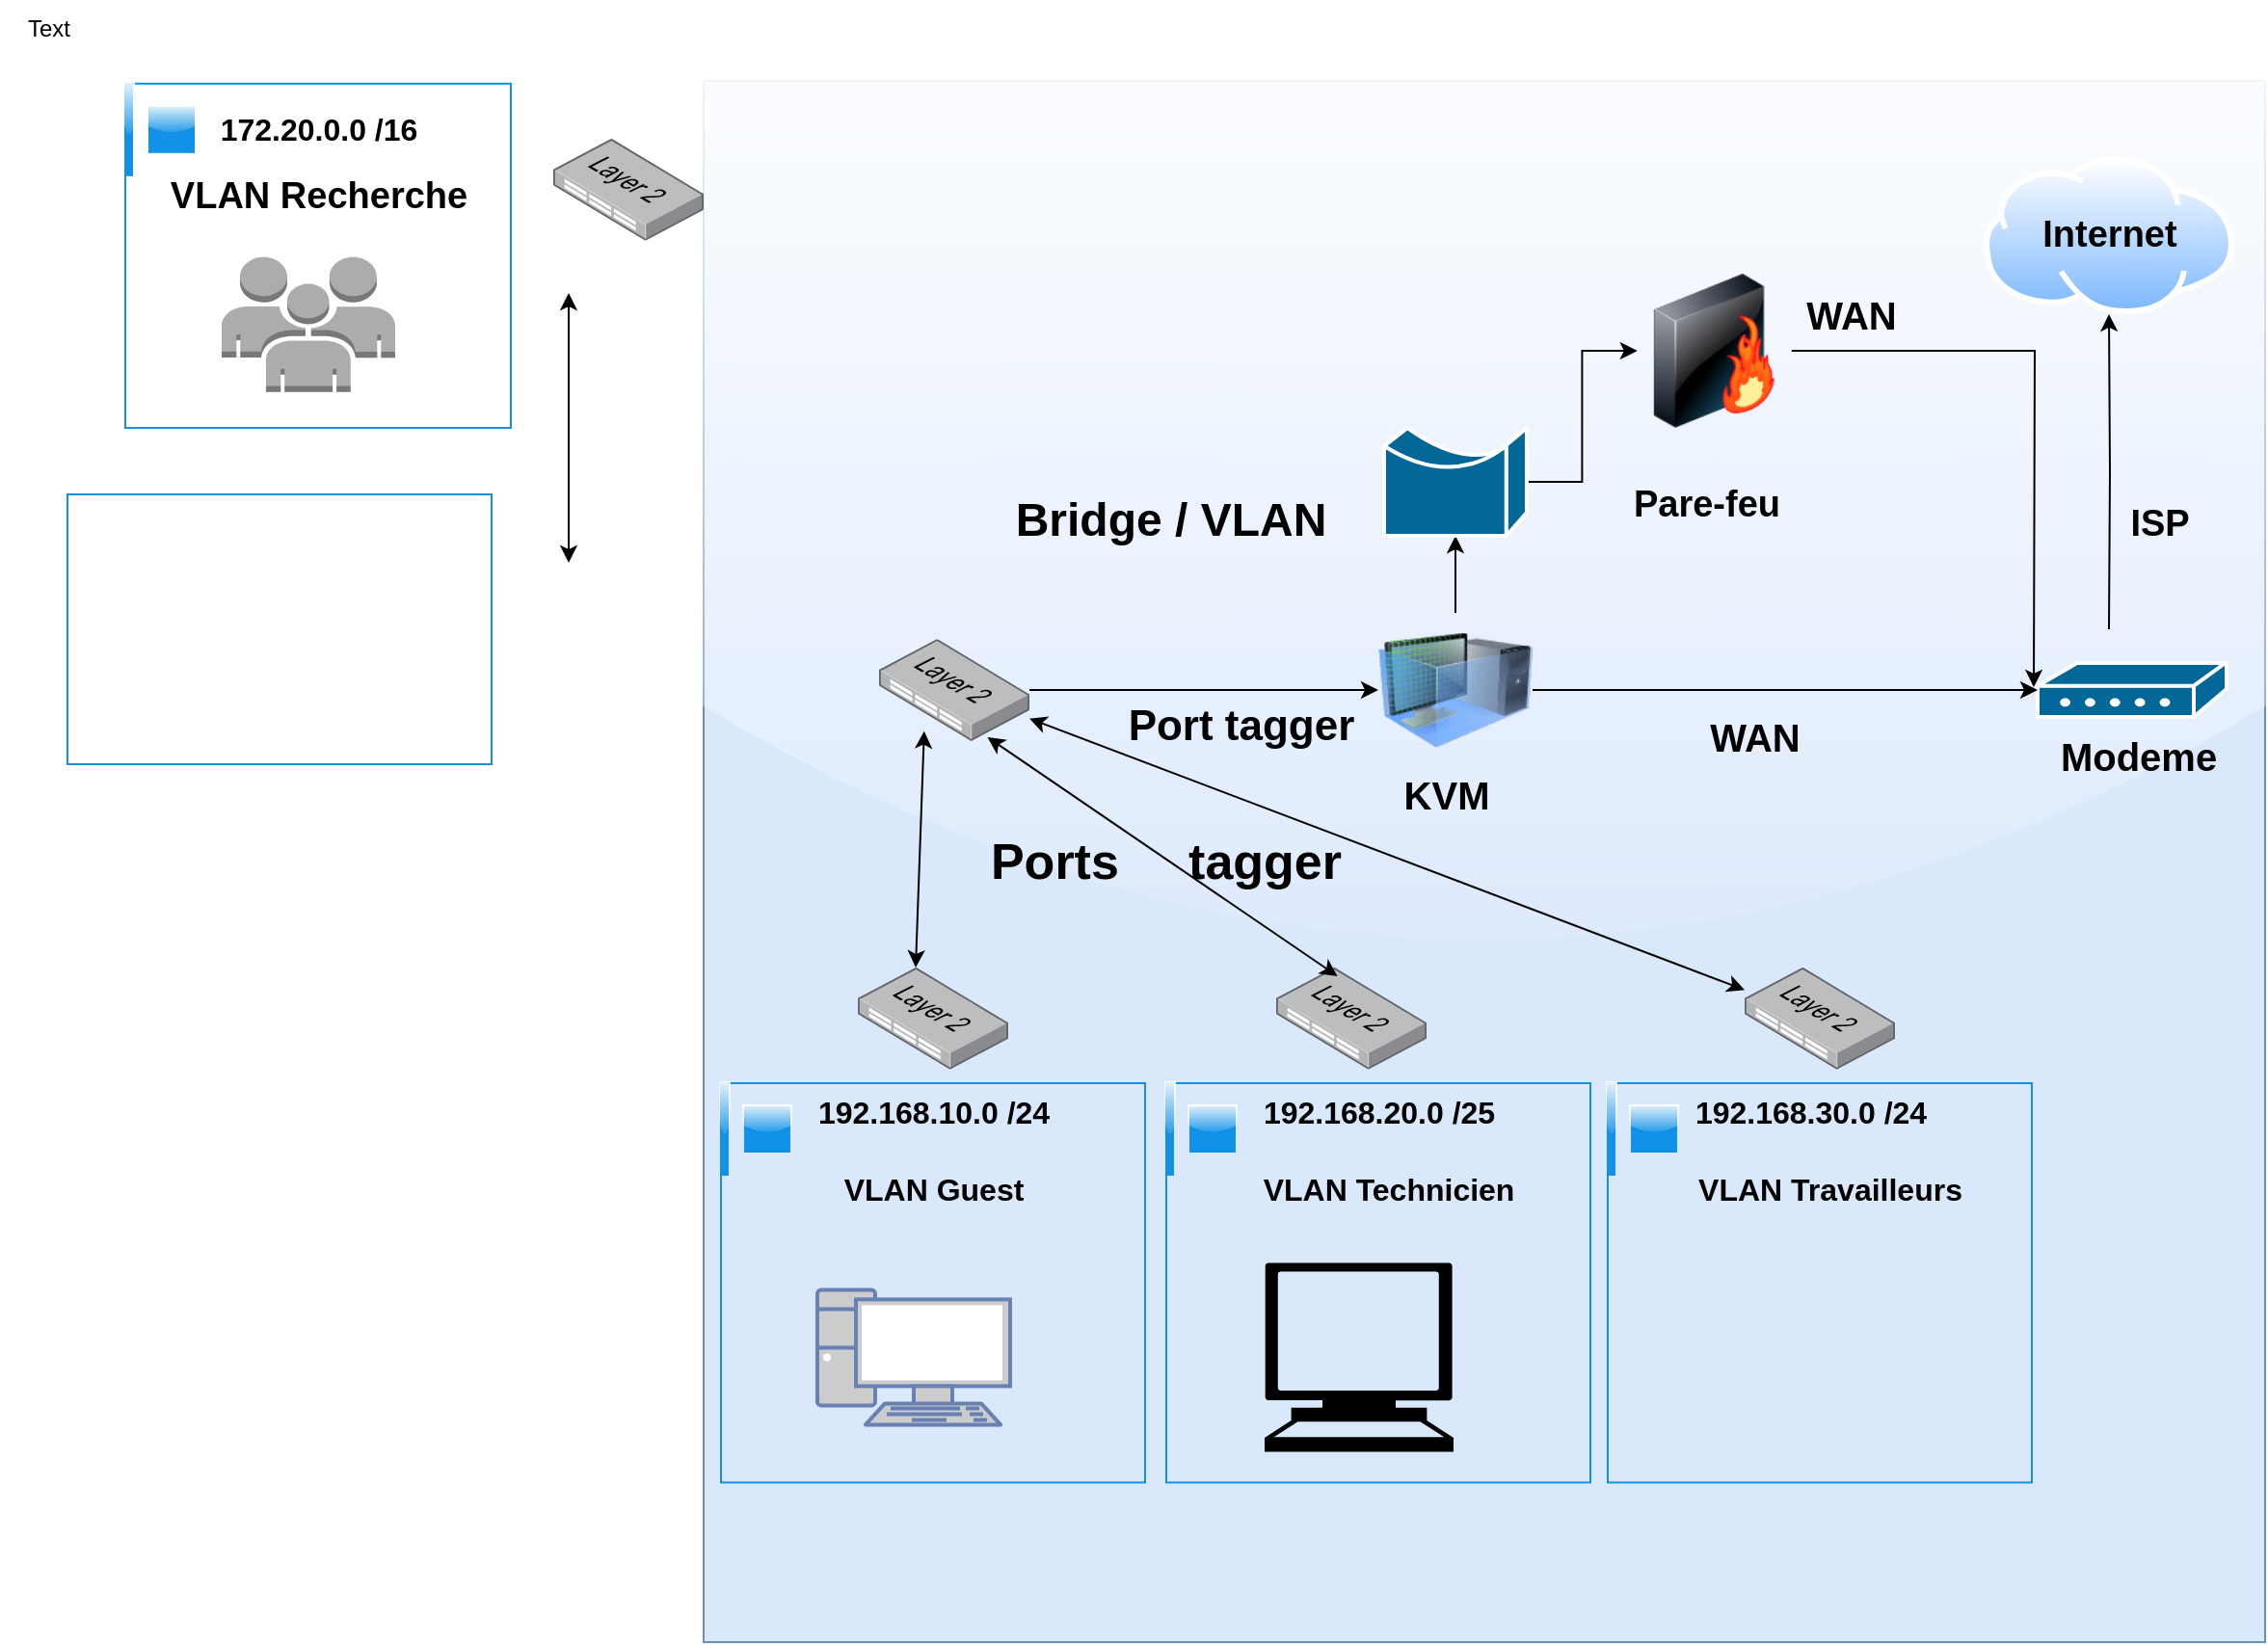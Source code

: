 <mxfile version="26.0.11">
  <diagram name="Page-1" id="ciRVs-w4cNIXQWkYEMPc">
    <mxGraphModel dx="1850" dy="1838" grid="1" gridSize="10" guides="1" tooltips="1" connect="1" arrows="1" fold="1" page="1" pageScale="1" pageWidth="850" pageHeight="1100" math="0" shadow="0">
      <root>
        <mxCell id="0" />
        <mxCell id="1" parent="0" />
        <mxCell id="GWbA9KfsbiXijk1qvNTp-13" value="" style="whiteSpace=wrap;html=1;aspect=fixed;shadow=0;glass=1;fillColor=#dae8fc;strokeColor=#6c8ebf;gradientColor=none;rounded=0;movable=0;resizable=0;rotatable=0;deletable=0;editable=0;locked=1;connectable=0;" parent="1" vertex="1">
          <mxGeometry x="50" y="-10" width="810" height="810" as="geometry" />
        </mxCell>
        <mxCell id="GWbA9KfsbiXijk1qvNTp-1" value="" style="image;points=[];aspect=fixed;html=1;align=center;shadow=0;dashed=0;image=img/lib/allied_telesis/switch/Switch_48_port_L2.svg;" parent="1" vertex="1">
          <mxGeometry x="347" y="450" width="78" height="52.8" as="geometry" />
        </mxCell>
        <mxCell id="GWbA9KfsbiXijk1qvNTp-2" value="" style="image;points=[];aspect=fixed;html=1;align=center;shadow=0;dashed=0;image=img/lib/allied_telesis/switch/Switch_48_port_L2.svg;" parent="1" vertex="1">
          <mxGeometry x="590" y="450" width="78" height="52.8" as="geometry" />
        </mxCell>
        <mxCell id="GWbA9KfsbiXijk1qvNTp-3" value="" style="image;points=[];aspect=fixed;html=1;align=center;shadow=0;dashed=0;image=img/lib/allied_telesis/switch/Switch_48_port_L2.svg;" parent="1" vertex="1">
          <mxGeometry x="130" y="450" width="78" height="52.8" as="geometry" />
        </mxCell>
        <mxCell id="GWbA9KfsbiXijk1qvNTp-27" style="rounded=0;orthogonalLoop=1;jettySize=auto;html=1;strokeColor=default;edgeStyle=orthogonalEdgeStyle;" parent="1" source="GWbA9KfsbiXijk1qvNTp-6" edge="1">
          <mxGeometry relative="1" as="geometry">
            <mxPoint x="740" y="304.5" as="targetPoint" />
          </mxGeometry>
        </mxCell>
        <mxCell id="GWbA9KfsbiXijk1qvNTp-6" value="" style="image;html=1;image=img/lib/clip_art/networking/Firewall-page1_128x128.png" parent="1" vertex="1">
          <mxGeometry x="534.4" y="90" width="80" height="80" as="geometry" />
        </mxCell>
        <mxCell id="GWbA9KfsbiXijk1qvNTp-28" style="edgeStyle=orthogonalEdgeStyle;rounded=0;orthogonalLoop=1;jettySize=auto;html=1;entryX=0.5;entryY=1;entryDx=0;entryDy=0;" parent="1" target="GWbA9KfsbiXijk1qvNTp-10" edge="1">
          <mxGeometry relative="1" as="geometry">
            <mxPoint x="779" y="274.5" as="sourcePoint" />
          </mxGeometry>
        </mxCell>
        <mxCell id="GWbA9KfsbiXijk1qvNTp-10" value="" style="image;aspect=fixed;perimeter=ellipsePerimeter;html=1;align=center;shadow=0;dashed=0;spacingTop=3;image=img/lib/active_directory/internet_cloud.svg;" parent="1" vertex="1">
          <mxGeometry x="714" y="29.05" width="130" height="81.9" as="geometry" />
        </mxCell>
        <mxCell id="GWbA9KfsbiXijk1qvNTp-11" value="&lt;b&gt;&lt;font style=&quot;font-size: 19px;&quot;&gt;Internet&lt;/font&gt;&lt;/b&gt;" style="text;html=1;align=center;verticalAlign=middle;resizable=0;points=[];autosize=1;strokeColor=none;fillColor=none;" parent="1" vertex="1">
          <mxGeometry x="734" y="50" width="90" height="40" as="geometry" />
        </mxCell>
        <mxCell id="GWbA9KfsbiXijk1qvNTp-12" value="&lt;font style=&quot;font-size: 20px;&quot;&gt;&lt;b&gt;Modeme&lt;/b&gt;&lt;/font&gt;" style="text;html=1;align=center;verticalAlign=middle;resizable=0;points=[];autosize=1;strokeColor=none;fillColor=none;" parent="1" vertex="1">
          <mxGeometry x="744" y="320" width="100" height="40" as="geometry" />
        </mxCell>
        <mxCell id="GWbA9KfsbiXijk1qvNTp-29" value="&lt;b&gt;&lt;font style=&quot;font-size: 19px;&quot;&gt;Pare-feu&lt;/font&gt;&lt;/b&gt;" style="text;html=1;align=center;verticalAlign=middle;resizable=0;points=[];autosize=1;strokeColor=none;fillColor=none;" parent="1" vertex="1">
          <mxGeometry x="520" y="190" width="100" height="40" as="geometry" />
        </mxCell>
        <mxCell id="GWbA9KfsbiXijk1qvNTp-48" value="&lt;b&gt;&lt;font style=&quot;font-size: 16px;&quot;&gt;192.168.10.0 /24&lt;/font&gt;&lt;/b&gt;" style="text;html=1;align=center;verticalAlign=middle;resizable=0;points=[];autosize=1;strokeColor=none;fillColor=none;rotation=0;" parent="1" vertex="1">
          <mxGeometry x="99" y="510" width="140" height="30" as="geometry" />
        </mxCell>
        <mxCell id="GWbA9KfsbiXijk1qvNTp-49" value="&lt;b&gt;&lt;font style=&quot;font-size: 20px;&quot;&gt;WAN&lt;br&gt;&lt;/font&gt;&lt;/b&gt;" style="text;html=1;align=center;verticalAlign=middle;resizable=0;points=[];autosize=1;strokeColor=none;fillColor=none;fontFamily=Helvetica;fontSize=12;fontColor=default;" parent="1" vertex="1">
          <mxGeometry x="610" y="90.7" width="70" height="40" as="geometry" />
        </mxCell>
        <mxCell id="GWbA9KfsbiXijk1qvNTp-51" value="&lt;b&gt;&lt;font style=&quot;font-size: 19px;&quot;&gt;ISP&lt;/font&gt;&lt;/b&gt;" style="text;html=1;align=center;verticalAlign=middle;resizable=0;points=[];autosize=1;strokeColor=none;fillColor=none;fontFamily=Helvetica;fontSize=12;fontColor=default;" parent="1" vertex="1">
          <mxGeometry x="780" y="200" width="50" height="40" as="geometry" />
        </mxCell>
        <mxCell id="GWbA9KfsbiXijk1qvNTp-54" value="&lt;b&gt;&lt;font style=&quot;font-size: 16px;&quot;&gt;VLAN Travailleurs&lt;br&gt;&lt;/font&gt;&lt;/b&gt;" style="text;html=1;align=center;verticalAlign=middle;resizable=0;points=[];autosize=1;strokeColor=none;fillColor=none;fontFamily=Helvetica;fontSize=12;fontColor=default;" parent="1" vertex="1">
          <mxGeometry x="554" y="550" width="160" height="30" as="geometry" />
        </mxCell>
        <mxCell id="GWbA9KfsbiXijk1qvNTp-55" value="&lt;b&gt;&lt;font style=&quot;font-size: 16px;&quot;&gt;VLAN Technicien&lt;br&gt;&lt;/font&gt;&lt;/b&gt;" style="text;html=1;align=center;verticalAlign=middle;resizable=0;points=[];autosize=1;strokeColor=none;fillColor=none;fontFamily=Helvetica;fontSize=12;fontColor=default;" parent="1" vertex="1">
          <mxGeometry x="330" y="550" width="150" height="30" as="geometry" />
        </mxCell>
        <mxCell id="GWbA9KfsbiXijk1qvNTp-56" value="&lt;b&gt;&lt;font style=&quot;font-size: 16px;&quot;&gt;VLAN Guest&lt;/font&gt;&lt;/b&gt;" style="text;html=1;align=center;verticalAlign=middle;resizable=0;points=[];autosize=1;strokeColor=none;fillColor=none;fontFamily=Helvetica;fontSize=12;fontColor=default;" parent="1" vertex="1">
          <mxGeometry x="109" y="550" width="120" height="30" as="geometry" />
        </mxCell>
        <mxCell id="GWbA9KfsbiXijk1qvNTp-58" value="" style="container=1;collapsible=0;expand=0;recursiveResize=0;html=1;whiteSpace=wrap;strokeColor=#1192E8;fillColor=none;strokeWidth=1;shadow=0;glass=1;align=center;verticalAlign=middle;fontFamily=Helvetica;fontSize=12;fontColor=default;" parent="1" vertex="1">
          <mxGeometry x="-280" y="204.5" width="220" height="140" as="geometry" />
        </mxCell>
        <mxCell id="GWbA9KfsbiXijk1qvNTp-62" value="" style="container=1;collapsible=0;expand=0;recursiveResize=0;html=1;whiteSpace=wrap;strokeColor=#1192E8;fillColor=none;strokeWidth=1;shadow=0;glass=1;align=center;verticalAlign=middle;fontFamily=Helvetica;fontSize=12;fontColor=default;" parent="1" vertex="1">
          <mxGeometry x="59" y="510" width="220" height="207.2" as="geometry" />
        </mxCell>
        <mxCell id="GWbA9KfsbiXijk1qvNTp-63" value="" style="shape=rect;fillColor=none;aspect=fixed;resizable=0;labelPosition=right;verticalLabelPosition=middle;align=left;verticalAlign=middle;strokeColor=none;part=1;spacingLeft=5;fontSize=14;shadow=0;glass=1;fontFamily=Helvetica;fontColor=default;" parent="GWbA9KfsbiXijk1qvNTp-62" vertex="1">
          <mxGeometry width="48" height="48" relative="1" as="geometry" />
        </mxCell>
        <mxCell id="GWbA9KfsbiXijk1qvNTp-64" value="" style="fillColor=#1192E8;shape=mxgraph.ibm_cloud.vlan;strokeColor=none;dashed=0;outlineConnect=0;html=1;labelPosition=center;verticalLabelPosition=bottom;verticalAlign=top;part=1;movable=0;resizable=0;rotatable=0;shadow=0;glass=1;align=center;fontFamily=Helvetica;fontSize=12;fontColor=default;" parent="GWbA9KfsbiXijk1qvNTp-63" vertex="1">
          <mxGeometry width="24" height="24" relative="1" as="geometry">
            <mxPoint x="12" y="12" as="offset" />
          </mxGeometry>
        </mxCell>
        <mxCell id="GWbA9KfsbiXijk1qvNTp-65" value="" style="shape=rect;fillColor=#1192E8;aspect=fixed;resizable=0;labelPosition=right;verticalLabelPosition=middle;align=left;verticalAlign=middle;strokeColor=none;part=1;spacingLeft=5;fontSize=14;shadow=0;glass=1;fontFamily=Helvetica;fontColor=default;" parent="GWbA9KfsbiXijk1qvNTp-62" vertex="1">
          <mxGeometry width="4" height="48" relative="1" as="geometry" />
        </mxCell>
        <mxCell id="GWbA9KfsbiXijk1qvNTp-75" value="" style="fontColor=#0066CC;verticalAlign=top;verticalLabelPosition=bottom;labelPosition=center;align=center;html=1;outlineConnect=0;fillColor=#CCCCCC;strokeColor=#6881B3;gradientColor=none;gradientDirection=north;strokeWidth=2;shape=mxgraph.networks.pc;shadow=0;glass=1;fontFamily=Helvetica;fontSize=12;" parent="GWbA9KfsbiXijk1qvNTp-62" vertex="1">
          <mxGeometry x="50" y="107.2" width="100" height="70" as="geometry" />
        </mxCell>
        <mxCell id="GWbA9KfsbiXijk1qvNTp-67" value="" style="container=1;collapsible=0;expand=0;recursiveResize=0;html=1;whiteSpace=wrap;strokeColor=#1192E8;fillColor=none;strokeWidth=1;shadow=0;glass=1;align=center;verticalAlign=middle;fontFamily=Helvetica;fontSize=12;fontColor=default;" parent="1" vertex="1">
          <mxGeometry x="290" y="510" width="220" height="207.2" as="geometry" />
        </mxCell>
        <mxCell id="GWbA9KfsbiXijk1qvNTp-68" value="" style="shape=rect;fillColor=none;aspect=fixed;resizable=0;labelPosition=right;verticalLabelPosition=middle;align=left;verticalAlign=middle;strokeColor=none;part=1;spacingLeft=5;fontSize=14;shadow=0;glass=1;fontFamily=Helvetica;fontColor=default;" parent="GWbA9KfsbiXijk1qvNTp-67" vertex="1">
          <mxGeometry width="48" height="48" relative="1" as="geometry" />
        </mxCell>
        <mxCell id="GWbA9KfsbiXijk1qvNTp-69" value="" style="fillColor=#1192E8;shape=mxgraph.ibm_cloud.vlan;strokeColor=none;dashed=0;outlineConnect=0;html=1;labelPosition=center;verticalLabelPosition=bottom;verticalAlign=top;part=1;movable=0;resizable=0;rotatable=0;shadow=0;glass=1;align=center;fontFamily=Helvetica;fontSize=12;fontColor=default;" parent="GWbA9KfsbiXijk1qvNTp-68" vertex="1">
          <mxGeometry width="24" height="24" relative="1" as="geometry">
            <mxPoint x="12" y="12" as="offset" />
          </mxGeometry>
        </mxCell>
        <mxCell id="GWbA9KfsbiXijk1qvNTp-70" value="" style="shape=rect;fillColor=#1192E8;aspect=fixed;resizable=0;labelPosition=right;verticalLabelPosition=middle;align=left;verticalAlign=middle;strokeColor=none;part=1;spacingLeft=5;fontSize=14;shadow=0;glass=1;fontFamily=Helvetica;fontColor=default;" parent="GWbA9KfsbiXijk1qvNTp-67" vertex="1">
          <mxGeometry width="4" height="48" relative="1" as="geometry" />
        </mxCell>
        <mxCell id="GWbA9KfsbiXijk1qvNTp-76" value="" style="shape=mxgraph.signs.tech.computer;html=1;pointerEvents=1;fillColor=#000000;strokeColor=none;verticalLabelPosition=bottom;verticalAlign=top;align=center;shadow=0;glass=1;fontFamily=Helvetica;fontSize=12;fontColor=default;" parent="GWbA9KfsbiXijk1qvNTp-67" vertex="1">
          <mxGeometry x="51" y="93.2" width="98" height="98" as="geometry" />
        </mxCell>
        <mxCell id="GWbA9KfsbiXijk1qvNTp-71" value="" style="container=1;collapsible=0;expand=0;recursiveResize=0;html=1;whiteSpace=wrap;strokeColor=#1192E8;fillColor=none;strokeWidth=1;shadow=0;glass=1;align=center;verticalAlign=middle;fontFamily=Helvetica;fontSize=12;fontColor=default;" parent="1" vertex="1">
          <mxGeometry x="519" y="510" width="220" height="207.2" as="geometry" />
        </mxCell>
        <mxCell id="GWbA9KfsbiXijk1qvNTp-72" value="" style="shape=rect;fillColor=none;aspect=fixed;resizable=0;labelPosition=right;verticalLabelPosition=middle;align=left;verticalAlign=middle;strokeColor=none;part=1;spacingLeft=5;fontSize=14;shadow=0;glass=1;fontFamily=Helvetica;fontColor=default;" parent="GWbA9KfsbiXijk1qvNTp-71" vertex="1">
          <mxGeometry width="48" height="48" relative="1" as="geometry" />
        </mxCell>
        <mxCell id="GWbA9KfsbiXijk1qvNTp-73" value="" style="fillColor=#1192E8;shape=mxgraph.ibm_cloud.vlan;strokeColor=none;dashed=0;outlineConnect=0;html=1;labelPosition=center;verticalLabelPosition=bottom;verticalAlign=top;part=1;movable=0;resizable=0;rotatable=0;shadow=0;glass=1;align=center;fontFamily=Helvetica;fontSize=12;fontColor=default;" parent="GWbA9KfsbiXijk1qvNTp-72" vertex="1">
          <mxGeometry width="24" height="24" relative="1" as="geometry">
            <mxPoint x="12" y="12" as="offset" />
          </mxGeometry>
        </mxCell>
        <mxCell id="GWbA9KfsbiXijk1qvNTp-74" value="" style="shape=rect;fillColor=#1192E8;aspect=fixed;resizable=0;labelPosition=right;verticalLabelPosition=middle;align=left;verticalAlign=middle;strokeColor=none;part=1;spacingLeft=5;fontSize=14;shadow=0;glass=1;fontFamily=Helvetica;fontColor=default;" parent="GWbA9KfsbiXijk1qvNTp-71" vertex="1">
          <mxGeometry width="4" height="48" relative="1" as="geometry" />
        </mxCell>
        <mxCell id="GWbA9KfsbiXijk1qvNTp-77" value="" style="shape=image;html=1;verticalAlign=top;verticalLabelPosition=bottom;labelBackgroundColor=#ffffff;imageAspect=0;aspect=fixed;image=https://cdn0.iconfinder.com/data/icons/job-seeker/256/laptop_job_seeker_employee_unemployee_work_1-128.png;shadow=0;glass=1;strokeColor=#6c8ebf;align=center;fontFamily=Helvetica;fontSize=12;fontColor=default;fillColor=#dae8fc;gradientColor=none;" parent="GWbA9KfsbiXijk1qvNTp-71" vertex="1">
          <mxGeometry x="46" y="77.2" width="128" height="128" as="geometry" />
        </mxCell>
        <mxCell id="GWbA9KfsbiXijk1qvNTp-85" value="" style="image;points=[];aspect=fixed;html=1;align=center;shadow=0;dashed=0;image=img/lib/allied_telesis/switch/Switch_48_port_L2.svg;" parent="1" vertex="1">
          <mxGeometry x="-28" y="20" width="78" height="52.8" as="geometry" />
        </mxCell>
        <mxCell id="hMHz2aZoxeg0Wyyos7mc-1" value="" style="endArrow=classic;startArrow=classic;html=1;rounded=0;" parent="1" edge="1">
          <mxGeometry width="50" height="50" relative="1" as="geometry">
            <mxPoint x="-20" y="240" as="sourcePoint" />
            <mxPoint x="-20" y="100" as="targetPoint" />
          </mxGeometry>
        </mxCell>
        <mxCell id="hMHz2aZoxeg0Wyyos7mc-6" value="" style="endArrow=classic;startArrow=classic;html=1;rounded=0;exitX=0.408;exitY=0.085;exitDx=0;exitDy=0;exitPerimeter=0;entryX=0.721;entryY=0.963;entryDx=0;entryDy=0;entryPerimeter=0;" parent="1" source="GWbA9KfsbiXijk1qvNTp-1" target="XgySS9arrPvJgRBEF-dN-1" edge="1">
          <mxGeometry width="50" height="50" relative="1" as="geometry">
            <mxPoint x="390" y="350" as="sourcePoint" />
            <mxPoint x="373.301" y="333.06" as="targetPoint" />
          </mxGeometry>
        </mxCell>
        <mxCell id="hMHz2aZoxeg0Wyyos7mc-7" value="" style="endArrow=classic;startArrow=classic;html=1;rounded=0;entryX=0.3;entryY=0.904;entryDx=0;entryDy=0;entryPerimeter=0;" parent="1" edge="1" target="XgySS9arrPvJgRBEF-dN-1">
          <mxGeometry width="50" height="50" relative="1" as="geometry">
            <mxPoint x="160" y="450" as="sourcePoint" />
            <mxPoint x="340" y="320" as="targetPoint" />
          </mxGeometry>
        </mxCell>
        <mxCell id="hMHz2aZoxeg0Wyyos7mc-8" value="" style="endArrow=classic;startArrow=classic;html=1;rounded=0;" parent="1" source="GWbA9KfsbiXijk1qvNTp-2" target="XgySS9arrPvJgRBEF-dN-1" edge="1">
          <mxGeometry width="50" height="50" relative="1" as="geometry">
            <mxPoint x="389" y="464" as="sourcePoint" />
            <mxPoint x="404.4" y="328.926" as="targetPoint" />
          </mxGeometry>
        </mxCell>
        <mxCell id="hMHz2aZoxeg0Wyyos7mc-9" value="" style="shape=mxgraph.cisco.modems_and_phones.modem;html=1;pointerEvents=1;dashed=0;fillColor=#036897;strokeColor=#ffffff;strokeWidth=2;verticalLabelPosition=bottom;verticalAlign=top;align=center;outlineConnect=0;" parent="1" vertex="1">
          <mxGeometry x="742" y="292" width="98" height="28" as="geometry" />
        </mxCell>
        <mxCell id="hMHz2aZoxeg0Wyyos7mc-11" value="Text" style="text;html=1;align=center;verticalAlign=middle;resizable=0;points=[];autosize=1;strokeColor=none;fillColor=none;" parent="1" vertex="1">
          <mxGeometry x="-315" y="-52" width="50" height="30" as="geometry" />
        </mxCell>
        <mxCell id="hMHz2aZoxeg0Wyyos7mc-12" value="" style="container=1;collapsible=0;expand=0;recursiveResize=0;html=1;whiteSpace=wrap;strokeColor=#1192E8;fillColor=none;strokeWidth=1;shadow=0;glass=1;align=center;verticalAlign=middle;fontFamily=Helvetica;fontSize=12;fontColor=default;" parent="1" vertex="1">
          <mxGeometry x="-250" y="-8.6" width="200" height="178.6" as="geometry" />
        </mxCell>
        <mxCell id="hMHz2aZoxeg0Wyyos7mc-13" value="" style="shape=rect;fillColor=none;aspect=fixed;resizable=0;labelPosition=right;verticalLabelPosition=middle;align=left;verticalAlign=middle;strokeColor=none;part=1;spacingLeft=5;fontSize=14;shadow=0;glass=1;fontFamily=Helvetica;fontColor=default;" parent="hMHz2aZoxeg0Wyyos7mc-12" vertex="1">
          <mxGeometry width="48" height="48" relative="1" as="geometry" />
        </mxCell>
        <mxCell id="hMHz2aZoxeg0Wyyos7mc-14" value="" style="fillColor=#1192E8;shape=mxgraph.ibm_cloud.vlan;strokeColor=none;dashed=0;outlineConnect=0;html=1;labelPosition=center;verticalLabelPosition=bottom;verticalAlign=top;part=1;movable=0;resizable=0;rotatable=0;shadow=0;glass=1;align=center;fontFamily=Helvetica;fontSize=12;fontColor=default;" parent="hMHz2aZoxeg0Wyyos7mc-13" vertex="1">
          <mxGeometry width="24" height="24" relative="1" as="geometry">
            <mxPoint x="12" y="12" as="offset" />
          </mxGeometry>
        </mxCell>
        <mxCell id="hMHz2aZoxeg0Wyyos7mc-15" value="" style="shape=rect;fillColor=#1192E8;aspect=fixed;resizable=0;labelPosition=right;verticalLabelPosition=middle;align=left;verticalAlign=middle;strokeColor=none;part=1;spacingLeft=5;fontSize=14;shadow=0;glass=1;fontFamily=Helvetica;fontColor=default;" parent="hMHz2aZoxeg0Wyyos7mc-12" vertex="1">
          <mxGeometry width="4" height="48" relative="1" as="geometry" />
        </mxCell>
        <mxCell id="hMHz2aZoxeg0Wyyos7mc-16" value="" style="outlineConnect=0;dashed=0;verticalLabelPosition=bottom;verticalAlign=top;align=center;html=1;shape=mxgraph.aws3.users;fillColor=#ACACAC;gradientColor=none;shadow=0;glass=1;strokeColor=#6c8ebf;fontFamily=Helvetica;fontSize=12;fontColor=default;" parent="hMHz2aZoxeg0Wyyos7mc-12" vertex="1">
          <mxGeometry x="50" y="90" width="90" height="70" as="geometry" />
        </mxCell>
        <mxCell id="hMHz2aZoxeg0Wyyos7mc-17" value="&lt;b&gt;&lt;font style=&quot;font-size: 19px;&quot;&gt;VLAN Recherche&lt;br&gt;&lt;/font&gt;&lt;/b&gt;" style="text;html=1;align=center;verticalAlign=middle;resizable=0;points=[];autosize=1;strokeColor=none;fillColor=none;fontFamily=Helvetica;fontSize=12;fontColor=default;" parent="hMHz2aZoxeg0Wyyos7mc-12" vertex="1">
          <mxGeometry x="10" y="38.6" width="180" height="40" as="geometry" />
        </mxCell>
        <mxCell id="hMHz2aZoxeg0Wyyos7mc-18" value="&lt;b&gt;&lt;font style=&quot;font-size: 16px;&quot;&gt;172.20.0.0 /16&lt;/font&gt;&lt;/b&gt;" style="text;html=1;align=center;verticalAlign=middle;resizable=0;points=[];autosize=1;strokeColor=none;fillColor=none;" parent="hMHz2aZoxeg0Wyyos7mc-12" vertex="1">
          <mxGeometry x="35" y="8.6" width="130" height="30" as="geometry" />
        </mxCell>
        <mxCell id="XgySS9arrPvJgRBEF-dN-7" style="edgeStyle=orthogonalEdgeStyle;rounded=0;orthogonalLoop=1;jettySize=auto;html=1;entryX=0;entryY=0.5;entryDx=0;entryDy=0;" edge="1" parent="1" source="XgySS9arrPvJgRBEF-dN-1" target="XgySS9arrPvJgRBEF-dN-4">
          <mxGeometry relative="1" as="geometry" />
        </mxCell>
        <mxCell id="XgySS9arrPvJgRBEF-dN-1" value="" style="image;points=[];aspect=fixed;html=1;align=center;shadow=0;dashed=0;image=img/lib/allied_telesis/switch/Switch_48_port_L2.svg;" vertex="1" parent="1">
          <mxGeometry x="141" y="279.6" width="78" height="52.8" as="geometry" />
        </mxCell>
        <mxCell id="XgySS9arrPvJgRBEF-dN-16" value="" style="edgeStyle=orthogonalEdgeStyle;rounded=0;orthogonalLoop=1;jettySize=auto;html=1;" edge="1" parent="1" source="XgySS9arrPvJgRBEF-dN-4" target="XgySS9arrPvJgRBEF-dN-12">
          <mxGeometry relative="1" as="geometry" />
        </mxCell>
        <mxCell id="XgySS9arrPvJgRBEF-dN-4" value="" style="image;html=1;image=img/lib/clip_art/computers/Virtual_Machine_128x128.png" vertex="1" parent="1">
          <mxGeometry x="400" y="266" width="80" height="80" as="geometry" />
        </mxCell>
        <mxCell id="XgySS9arrPvJgRBEF-dN-5" style="edgeStyle=orthogonalEdgeStyle;rounded=0;orthogonalLoop=1;jettySize=auto;html=1;entryX=0;entryY=0.5;entryDx=0;entryDy=0;entryPerimeter=0;" edge="1" parent="1" source="XgySS9arrPvJgRBEF-dN-4" target="hMHz2aZoxeg0Wyyos7mc-9">
          <mxGeometry relative="1" as="geometry" />
        </mxCell>
        <mxCell id="XgySS9arrPvJgRBEF-dN-6" value="&lt;b&gt;&lt;font style=&quot;font-size: 20px;&quot;&gt;WAN&lt;br&gt;&lt;/font&gt;&lt;/b&gt;" style="text;html=1;align=center;verticalAlign=middle;resizable=0;points=[];autosize=1;strokeColor=none;fillColor=none;fontFamily=Helvetica;fontSize=12;fontColor=default;" vertex="1" parent="1">
          <mxGeometry x="560" y="310" width="70" height="40" as="geometry" />
        </mxCell>
        <mxCell id="XgySS9arrPvJgRBEF-dN-8" value="&lt;b&gt;&lt;font style=&quot;font-size: 26px;&quot;&gt;Ports &amp;nbsp; &amp;nbsp; tagger&lt;/font&gt;&lt;/b&gt;" style="text;html=1;align=center;verticalAlign=middle;whiteSpace=wrap;rounded=0;" vertex="1" parent="1">
          <mxGeometry x="194.5" y="380" width="190" height="30" as="geometry" />
        </mxCell>
        <mxCell id="XgySS9arrPvJgRBEF-dN-9" value="&lt;font style=&quot;font-size: 22px;&quot;&gt;&lt;b&gt;&lt;font&gt;Port tagger&lt;/font&gt;&lt;/b&gt;&lt;/font&gt;" style="text;html=1;align=center;verticalAlign=middle;whiteSpace=wrap;rounded=0;" vertex="1" parent="1">
          <mxGeometry x="229" y="310" width="200" height="30" as="geometry" />
        </mxCell>
        <mxCell id="XgySS9arrPvJgRBEF-dN-18" value="" style="edgeStyle=orthogonalEdgeStyle;rounded=0;orthogonalLoop=1;jettySize=auto;html=1;" edge="1" parent="1" source="XgySS9arrPvJgRBEF-dN-12" target="GWbA9KfsbiXijk1qvNTp-6">
          <mxGeometry relative="1" as="geometry">
            <mxPoint x="440" y="92" as="targetPoint" />
          </mxGeometry>
        </mxCell>
        <mxCell id="XgySS9arrPvJgRBEF-dN-12" value="" style="shape=mxgraph.cisco.misc.bridge;html=1;pointerEvents=1;dashed=0;fillColor=#036897;strokeColor=#ffffff;strokeWidth=2;verticalLabelPosition=bottom;verticalAlign=top;align=center;outlineConnect=0;" vertex="1" parent="1">
          <mxGeometry x="403" y="170" width="74" height="56" as="geometry" />
        </mxCell>
        <mxCell id="XgySS9arrPvJgRBEF-dN-13" value="&lt;b&gt;&lt;font style=&quot;font-size: 24px;&quot;&gt;Bridge / VLAN&lt;/font&gt;&lt;/b&gt;" style="text;html=1;align=center;verticalAlign=middle;whiteSpace=wrap;rounded=0;" vertex="1" parent="1">
          <mxGeometry x="200" y="199.5" width="184.5" height="37" as="geometry" />
        </mxCell>
        <mxCell id="XgySS9arrPvJgRBEF-dN-20" value="&lt;b&gt;&lt;font style=&quot;font-size: 20px;&quot;&gt;KVM&lt;/font&gt;&lt;/b&gt;" style="text;html=1;align=center;verticalAlign=middle;resizable=0;points=[];autosize=1;strokeColor=none;fillColor=none;fontFamily=Helvetica;fontSize=12;fontColor=default;" vertex="1" parent="1">
          <mxGeometry x="400" y="340" width="70" height="40" as="geometry" />
        </mxCell>
        <mxCell id="XgySS9arrPvJgRBEF-dN-21" value="&lt;b&gt;&lt;font style=&quot;font-size: 16px;&quot;&gt;192.168.30.0 /24&lt;/font&gt;&lt;/b&gt;" style="text;html=1;align=center;verticalAlign=middle;resizable=0;points=[];autosize=1;strokeColor=none;fillColor=none;rotation=0;" vertex="1" parent="1">
          <mxGeometry x="554" y="510" width="140" height="30" as="geometry" />
        </mxCell>
        <mxCell id="XgySS9arrPvJgRBEF-dN-22" value="&lt;b&gt;&lt;font style=&quot;font-size: 16px;&quot;&gt;192.168.20.0 /25&lt;/font&gt;&lt;/b&gt;" style="text;html=1;align=center;verticalAlign=middle;resizable=0;points=[];autosize=1;strokeColor=none;fillColor=none;rotation=0;" vertex="1" parent="1">
          <mxGeometry x="330" y="510" width="140" height="30" as="geometry" />
        </mxCell>
      </root>
    </mxGraphModel>
  </diagram>
</mxfile>
